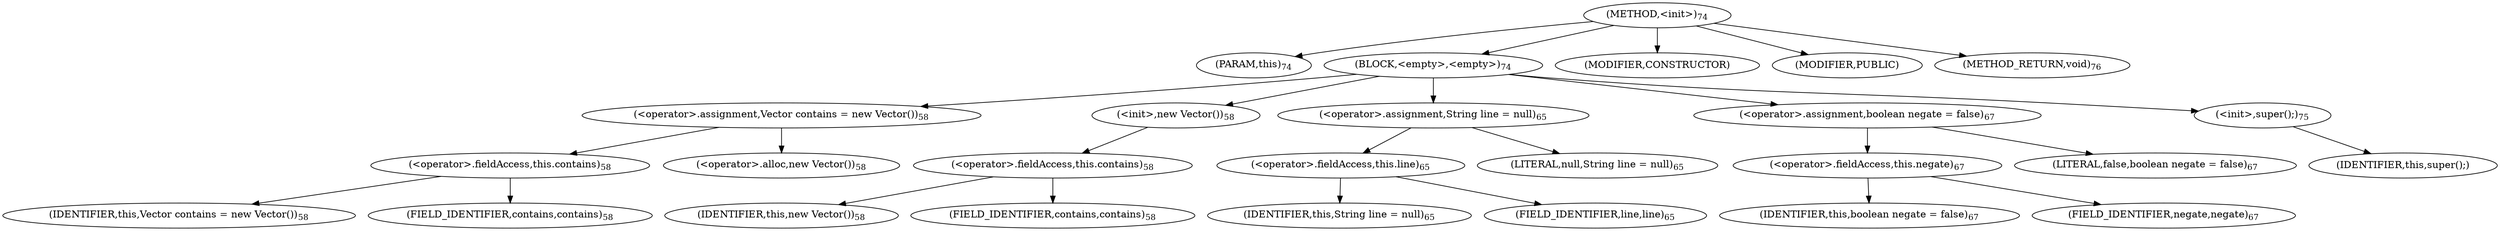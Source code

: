 digraph "&lt;init&gt;" {  
"65" [label = <(METHOD,&lt;init&gt;)<SUB>74</SUB>> ]
"4" [label = <(PARAM,this)<SUB>74</SUB>> ]
"66" [label = <(BLOCK,&lt;empty&gt;,&lt;empty&gt;)<SUB>74</SUB>> ]
"67" [label = <(&lt;operator&gt;.assignment,Vector contains = new Vector())<SUB>58</SUB>> ]
"68" [label = <(&lt;operator&gt;.fieldAccess,this.contains)<SUB>58</SUB>> ]
"69" [label = <(IDENTIFIER,this,Vector contains = new Vector())<SUB>58</SUB>> ]
"70" [label = <(FIELD_IDENTIFIER,contains,contains)<SUB>58</SUB>> ]
"71" [label = <(&lt;operator&gt;.alloc,new Vector())<SUB>58</SUB>> ]
"72" [label = <(&lt;init&gt;,new Vector())<SUB>58</SUB>> ]
"73" [label = <(&lt;operator&gt;.fieldAccess,this.contains)<SUB>58</SUB>> ]
"74" [label = <(IDENTIFIER,this,new Vector())<SUB>58</SUB>> ]
"75" [label = <(FIELD_IDENTIFIER,contains,contains)<SUB>58</SUB>> ]
"76" [label = <(&lt;operator&gt;.assignment,String line = null)<SUB>65</SUB>> ]
"77" [label = <(&lt;operator&gt;.fieldAccess,this.line)<SUB>65</SUB>> ]
"78" [label = <(IDENTIFIER,this,String line = null)<SUB>65</SUB>> ]
"79" [label = <(FIELD_IDENTIFIER,line,line)<SUB>65</SUB>> ]
"80" [label = <(LITERAL,null,String line = null)<SUB>65</SUB>> ]
"81" [label = <(&lt;operator&gt;.assignment,boolean negate = false)<SUB>67</SUB>> ]
"82" [label = <(&lt;operator&gt;.fieldAccess,this.negate)<SUB>67</SUB>> ]
"83" [label = <(IDENTIFIER,this,boolean negate = false)<SUB>67</SUB>> ]
"84" [label = <(FIELD_IDENTIFIER,negate,negate)<SUB>67</SUB>> ]
"85" [label = <(LITERAL,false,boolean negate = false)<SUB>67</SUB>> ]
"86" [label = <(&lt;init&gt;,super();)<SUB>75</SUB>> ]
"3" [label = <(IDENTIFIER,this,super();)> ]
"87" [label = <(MODIFIER,CONSTRUCTOR)> ]
"88" [label = <(MODIFIER,PUBLIC)> ]
"89" [label = <(METHOD_RETURN,void)<SUB>76</SUB>> ]
  "65" -> "4" 
  "65" -> "66" 
  "65" -> "87" 
  "65" -> "88" 
  "65" -> "89" 
  "66" -> "67" 
  "66" -> "72" 
  "66" -> "76" 
  "66" -> "81" 
  "66" -> "86" 
  "67" -> "68" 
  "67" -> "71" 
  "68" -> "69" 
  "68" -> "70" 
  "72" -> "73" 
  "73" -> "74" 
  "73" -> "75" 
  "76" -> "77" 
  "76" -> "80" 
  "77" -> "78" 
  "77" -> "79" 
  "81" -> "82" 
  "81" -> "85" 
  "82" -> "83" 
  "82" -> "84" 
  "86" -> "3" 
}
